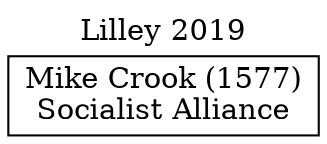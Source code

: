 // House preference flow
digraph "Mike Crook (1577)_Lilley_2019" {
	graph [label="Lilley 2019" labelloc=t mclimit=10]
	node [shape=box]
	"Mike Crook (1577)" [label="Mike Crook (1577)
Socialist Alliance"]
}
